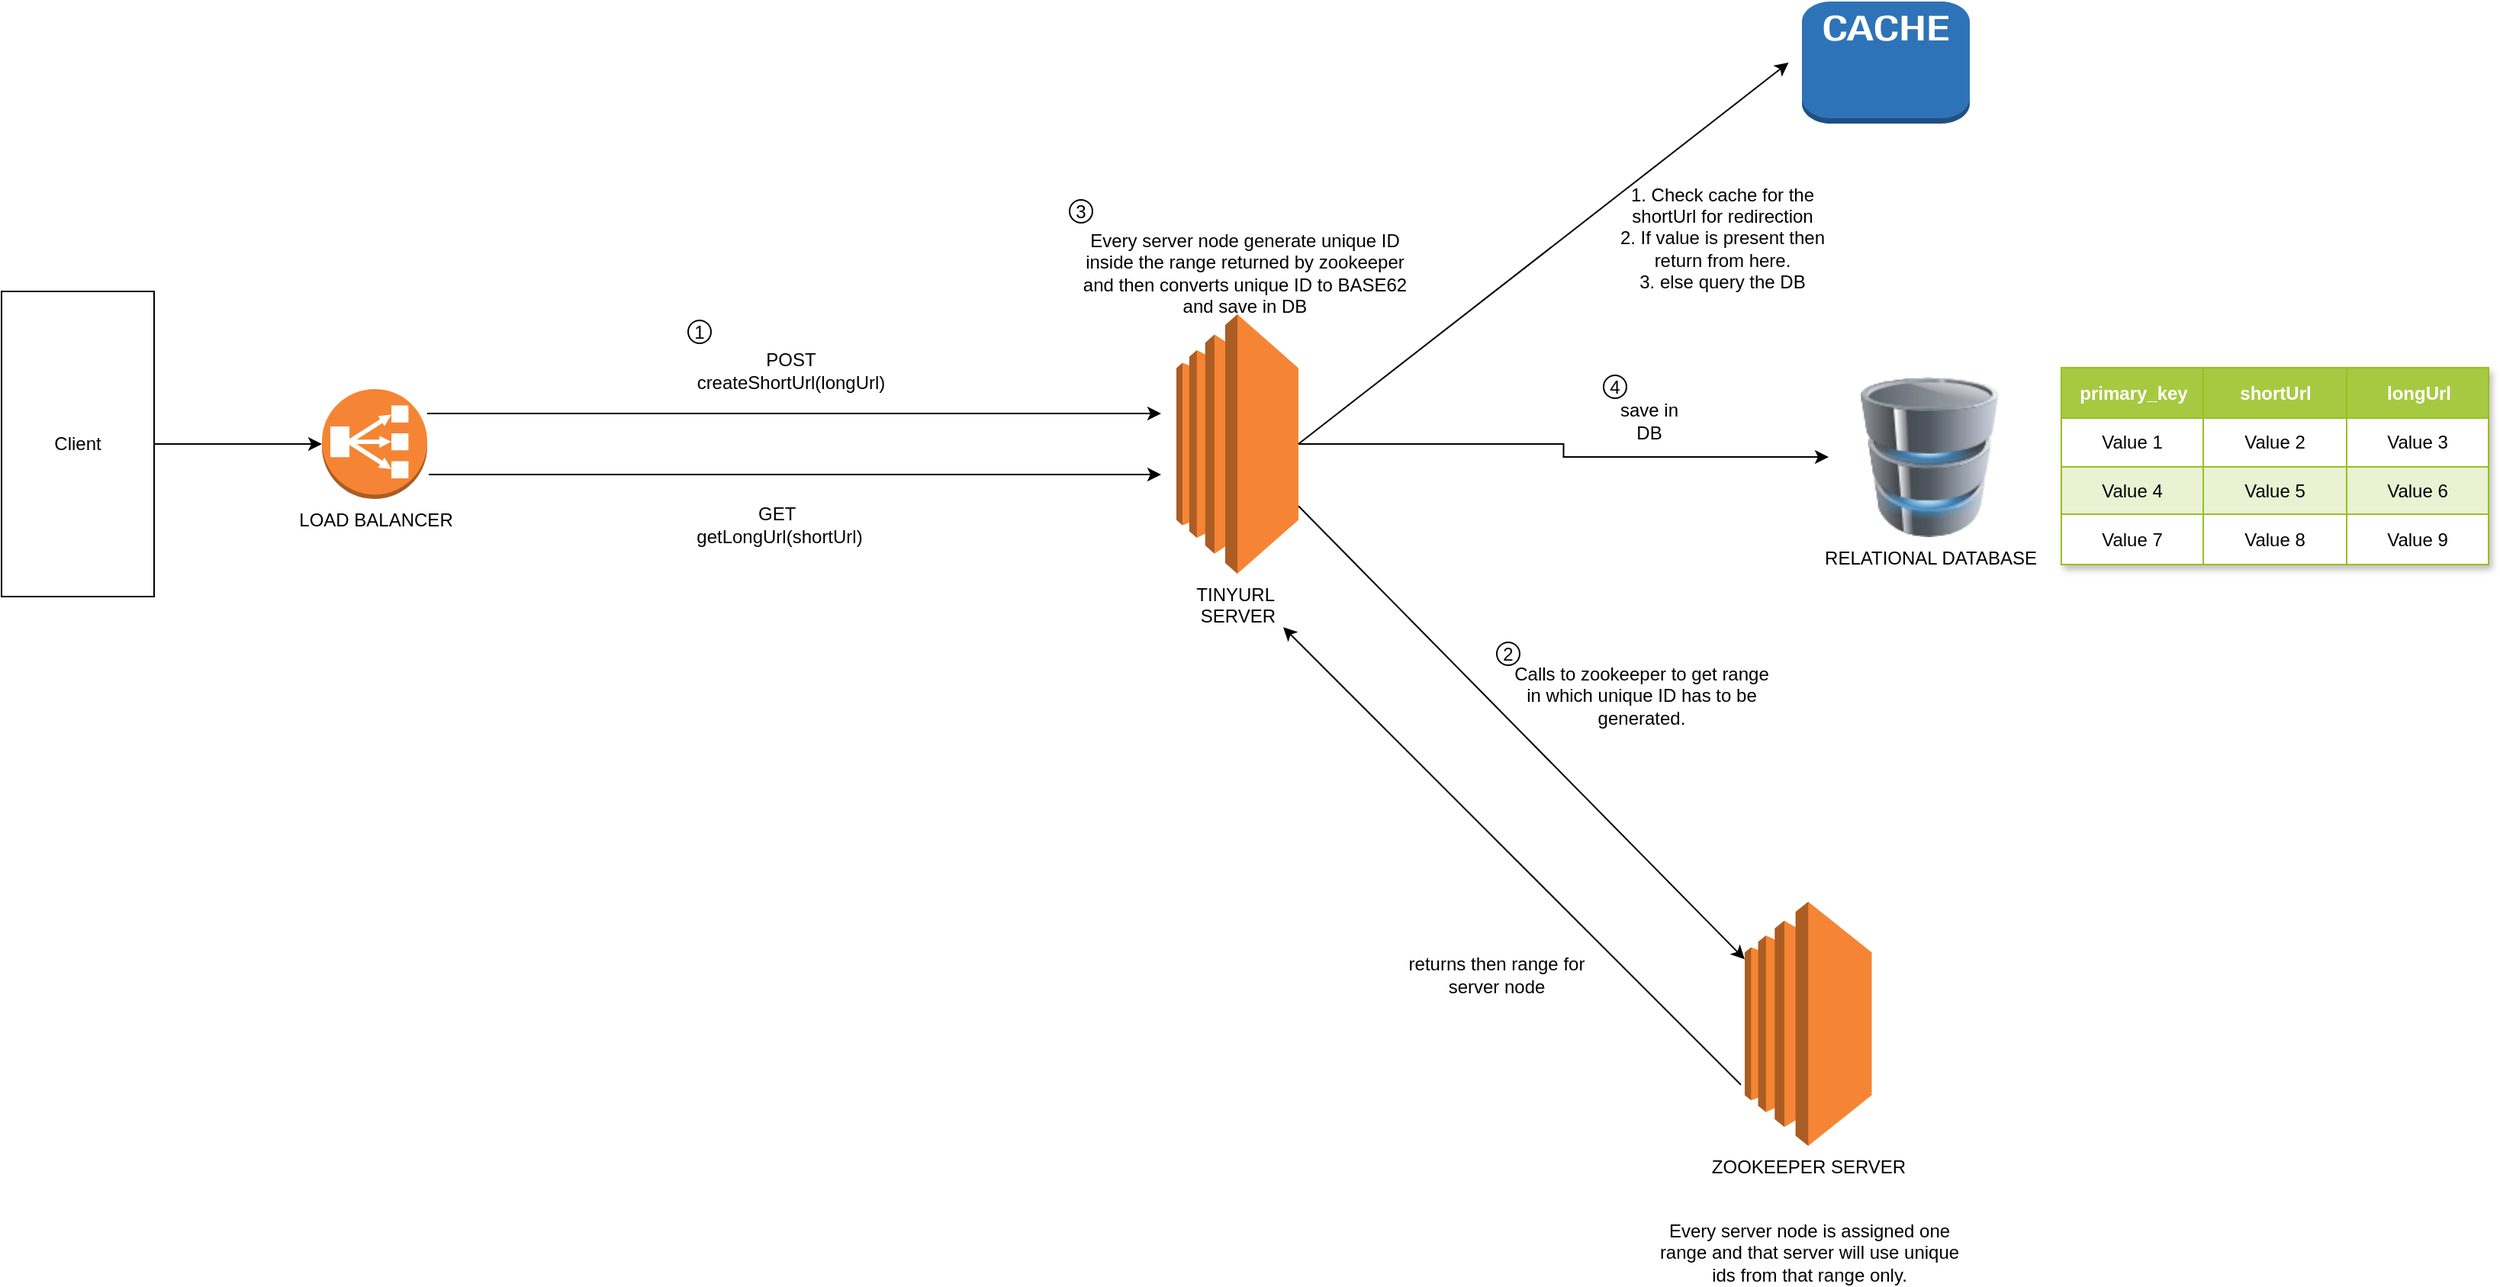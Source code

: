 <mxfile version="28.0.4">
  <diagram name="Page-1" id="WLU-mKK_O1FpjmatcDbD">
    <mxGraphModel dx="2084" dy="1068" grid="1" gridSize="10" guides="1" tooltips="1" connect="1" arrows="1" fold="1" page="1" pageScale="1" pageWidth="850" pageHeight="1100" math="0" shadow="0">
      <root>
        <mxCell id="0" />
        <mxCell id="1" parent="0" />
        <mxCell id="V-Us8RqWjLm5NdsBhYOH-5" style="edgeStyle=orthogonalEdgeStyle;rounded=0;orthogonalLoop=1;jettySize=auto;html=1;" parent="1" source="V-Us8RqWjLm5NdsBhYOH-1" target="V-Us8RqWjLm5NdsBhYOH-4" edge="1">
          <mxGeometry relative="1" as="geometry" />
        </mxCell>
        <mxCell id="V-Us8RqWjLm5NdsBhYOH-1" value="Client" style="rounded=0;whiteSpace=wrap;html=1;" parent="1" vertex="1">
          <mxGeometry x="40" y="200" width="100" height="200" as="geometry" />
        </mxCell>
        <mxCell id="V-Us8RqWjLm5NdsBhYOH-3" style="edgeStyle=orthogonalEdgeStyle;rounded=0;orthogonalLoop=1;jettySize=auto;html=1;exitX=0.5;exitY=1;exitDx=0;exitDy=0;" parent="1" source="V-Us8RqWjLm5NdsBhYOH-1" target="V-Us8RqWjLm5NdsBhYOH-1" edge="1">
          <mxGeometry relative="1" as="geometry" />
        </mxCell>
        <mxCell id="V-Us8RqWjLm5NdsBhYOH-4" value="LOAD BALANCER" style="outlineConnect=0;dashed=0;verticalLabelPosition=bottom;verticalAlign=top;align=center;html=1;shape=mxgraph.aws3.classic_load_balancer;fillColor=#F58534;gradientColor=none;" parent="1" vertex="1">
          <mxGeometry x="250" y="264" width="69" height="72" as="geometry" />
        </mxCell>
        <mxCell id="V-Us8RqWjLm5NdsBhYOH-17" style="edgeStyle=orthogonalEdgeStyle;rounded=0;orthogonalLoop=1;jettySize=auto;html=1;" parent="1" source="V-Us8RqWjLm5NdsBhYOH-6" target="V-Us8RqWjLm5NdsBhYOH-15" edge="1">
          <mxGeometry relative="1" as="geometry" />
        </mxCell>
        <mxCell id="V-Us8RqWjLm5NdsBhYOH-6" value="TINYURL&amp;nbsp;&lt;div&gt;SERVER&lt;/div&gt;" style="outlineConnect=0;dashed=0;verticalLabelPosition=bottom;verticalAlign=top;align=center;html=1;shape=mxgraph.aws3.ec2;fillColor=#F58534;gradientColor=none;" parent="1" vertex="1">
          <mxGeometry x="810" y="215" width="80" height="170" as="geometry" />
        </mxCell>
        <mxCell id="V-Us8RqWjLm5NdsBhYOH-10" style="edgeStyle=orthogonalEdgeStyle;rounded=0;orthogonalLoop=1;jettySize=auto;html=1;" parent="1" edge="1">
          <mxGeometry relative="1" as="geometry">
            <mxPoint x="319" y="280" as="sourcePoint" />
            <mxPoint x="800" y="280" as="targetPoint" />
          </mxGeometry>
        </mxCell>
        <mxCell id="V-Us8RqWjLm5NdsBhYOH-12" value="" style="outlineConnect=0;dashed=0;verticalLabelPosition=bottom;verticalAlign=top;align=center;html=1;shape=mxgraph.aws3.cache_node;fillColor=#2E73B8;gradientColor=none;" parent="1" vertex="1">
          <mxGeometry x="1220" y="10" width="110" height="80" as="geometry" />
        </mxCell>
        <mxCell id="V-Us8RqWjLm5NdsBhYOH-14" value="" style="endArrow=classic;html=1;rounded=0;exitX=1;exitY=0.5;exitDx=0;exitDy=0;exitPerimeter=0;entryX=0;entryY=0.5;entryDx=0;entryDy=0;entryPerimeter=0;" parent="1" source="V-Us8RqWjLm5NdsBhYOH-6" edge="1">
          <mxGeometry width="50" height="50" relative="1" as="geometry">
            <mxPoint x="1430" y="510" as="sourcePoint" />
            <mxPoint x="1211.25" y="50" as="targetPoint" />
          </mxGeometry>
        </mxCell>
        <mxCell id="V-Us8RqWjLm5NdsBhYOH-15" value="RELATIONAL DATABASE" style="image;html=1;image=img/lib/clip_art/computers/Database_128x128.png" parent="1" vertex="1">
          <mxGeometry x="1237.5" y="256" width="132.5" height="105" as="geometry" />
        </mxCell>
        <mxCell id="V-Us8RqWjLm5NdsBhYOH-52" value="ZOOKEEPER SERVER" style="outlineConnect=0;dashed=0;verticalLabelPosition=bottom;verticalAlign=top;align=center;html=1;shape=mxgraph.aws3.ec2;fillColor=#F58534;gradientColor=none;" parent="1" vertex="1">
          <mxGeometry x="1182.5" y="600" width="83.25" height="160" as="geometry" />
        </mxCell>
        <mxCell id="V-Us8RqWjLm5NdsBhYOH-56" value="" style="endArrow=classic;html=1;rounded=0;" parent="1" source="V-Us8RqWjLm5NdsBhYOH-6" target="V-Us8RqWjLm5NdsBhYOH-52" edge="1">
          <mxGeometry width="50" height="50" relative="1" as="geometry">
            <mxPoint x="1010" y="530" as="sourcePoint" />
            <mxPoint x="1060" y="480" as="targetPoint" />
          </mxGeometry>
        </mxCell>
        <mxCell id="V-Us8RqWjLm5NdsBhYOH-57" value="POST &lt;br&gt;createShortUrl(longUrl)" style="text;html=1;align=center;verticalAlign=middle;whiteSpace=wrap;rounded=0;" parent="1" vertex="1">
          <mxGeometry x="490" y="234" width="135" height="36" as="geometry" />
        </mxCell>
        <mxCell id="V-Us8RqWjLm5NdsBhYOH-58" value="1" style="ellipse;whiteSpace=wrap;html=1;aspect=fixed;" parent="1" vertex="1">
          <mxGeometry x="490" y="219" width="15" height="15" as="geometry" />
        </mxCell>
        <mxCell id="V-Us8RqWjLm5NdsBhYOH-59" value="Calls to zookeeper to get range in which unique ID has to be generated." style="text;html=1;align=center;verticalAlign=middle;whiteSpace=wrap;rounded=0;" parent="1" vertex="1">
          <mxGeometry x="1030" y="450" width="170" height="30" as="geometry" />
        </mxCell>
        <mxCell id="V-Us8RqWjLm5NdsBhYOH-60" value="Every server node is assigned one range and that server will use unique ids from that range only." style="text;html=1;align=center;verticalAlign=middle;whiteSpace=wrap;rounded=0;" parent="1" vertex="1">
          <mxGeometry x="1120" y="810" width="210" height="40" as="geometry" />
        </mxCell>
        <mxCell id="V-Us8RqWjLm5NdsBhYOH-61" value="" style="endArrow=classic;html=1;rounded=0;" parent="1" edge="1">
          <mxGeometry width="50" height="50" relative="1" as="geometry">
            <mxPoint x="1180" y="720" as="sourcePoint" />
            <mxPoint x="880" y="420" as="targetPoint" />
          </mxGeometry>
        </mxCell>
        <mxCell id="V-Us8RqWjLm5NdsBhYOH-62" value="2" style="ellipse;whiteSpace=wrap;html=1;aspect=fixed;" parent="1" vertex="1">
          <mxGeometry x="1020" y="430" width="15" height="15" as="geometry" />
        </mxCell>
        <mxCell id="V-Us8RqWjLm5NdsBhYOH-63" value="1. Check cache for the shortUrl for redirection&lt;br&gt;2. If value is present then return from here.&lt;br&gt;3. else query the DB" style="text;html=1;align=center;verticalAlign=middle;whiteSpace=wrap;rounded=0;" parent="1" vertex="1">
          <mxGeometry x="1097.5" y="130" width="140" height="70" as="geometry" />
        </mxCell>
        <mxCell id="V-Us8RqWjLm5NdsBhYOH-64" value="Every server node generate unique ID inside the range returned by zookeeper and then converts unique ID to BASE62 and save in DB" style="text;html=1;align=center;verticalAlign=middle;whiteSpace=wrap;rounded=0;" parent="1" vertex="1">
          <mxGeometry x="740" y="130" width="230" height="115" as="geometry" />
        </mxCell>
        <mxCell id="V-Us8RqWjLm5NdsBhYOH-31" value="Assets" style="childLayout=tableLayout;recursiveResize=0;strokeColor=#98bf21;fillColor=#A7C942;shadow=1;" parent="1" vertex="1">
          <mxGeometry x="1390" y="250" width="280" height="129" as="geometry" />
        </mxCell>
        <mxCell id="V-Us8RqWjLm5NdsBhYOH-32" style="shape=tableRow;horizontal=0;startSize=0;swimlaneHead=0;swimlaneBody=0;top=0;left=0;bottom=0;right=0;dropTarget=0;collapsible=0;recursiveResize=0;expand=0;fontStyle=0;strokeColor=inherit;fillColor=#ffffff;" parent="V-Us8RqWjLm5NdsBhYOH-31" vertex="1">
          <mxGeometry width="280" height="33" as="geometry" />
        </mxCell>
        <mxCell id="V-Us8RqWjLm5NdsBhYOH-33" value="primary_key" style="connectable=0;recursiveResize=0;strokeColor=inherit;fillColor=#A7C942;align=center;fontStyle=1;fontColor=#FFFFFF;html=1;" parent="V-Us8RqWjLm5NdsBhYOH-32" vertex="1">
          <mxGeometry width="93" height="33" as="geometry">
            <mxRectangle width="93" height="33" as="alternateBounds" />
          </mxGeometry>
        </mxCell>
        <mxCell id="V-Us8RqWjLm5NdsBhYOH-34" value="shortUrl" style="connectable=0;recursiveResize=0;strokeColor=inherit;fillColor=#A7C942;align=center;fontStyle=1;fontColor=#FFFFFF;html=1;" parent="V-Us8RqWjLm5NdsBhYOH-32" vertex="1">
          <mxGeometry x="93" width="94" height="33" as="geometry">
            <mxRectangle width="94" height="33" as="alternateBounds" />
          </mxGeometry>
        </mxCell>
        <mxCell id="V-Us8RqWjLm5NdsBhYOH-35" value="longUrl" style="connectable=0;recursiveResize=0;strokeColor=inherit;fillColor=#A7C942;align=center;fontStyle=1;fontColor=#FFFFFF;html=1;" parent="V-Us8RqWjLm5NdsBhYOH-32" vertex="1">
          <mxGeometry x="187" width="93" height="33" as="geometry">
            <mxRectangle width="93" height="33" as="alternateBounds" />
          </mxGeometry>
        </mxCell>
        <mxCell id="V-Us8RqWjLm5NdsBhYOH-36" value="" style="shape=tableRow;horizontal=0;startSize=0;swimlaneHead=0;swimlaneBody=0;top=0;left=0;bottom=0;right=0;dropTarget=0;collapsible=0;recursiveResize=0;expand=0;fontStyle=0;strokeColor=inherit;fillColor=#ffffff;" parent="V-Us8RqWjLm5NdsBhYOH-31" vertex="1">
          <mxGeometry y="33" width="280" height="32" as="geometry" />
        </mxCell>
        <mxCell id="V-Us8RqWjLm5NdsBhYOH-37" value="Value 1" style="connectable=0;recursiveResize=0;strokeColor=inherit;fillColor=inherit;align=center;whiteSpace=wrap;html=1;" parent="V-Us8RqWjLm5NdsBhYOH-36" vertex="1">
          <mxGeometry width="93" height="32" as="geometry">
            <mxRectangle width="93" height="32" as="alternateBounds" />
          </mxGeometry>
        </mxCell>
        <mxCell id="V-Us8RqWjLm5NdsBhYOH-38" value="Value 2" style="connectable=0;recursiveResize=0;strokeColor=inherit;fillColor=inherit;align=center;whiteSpace=wrap;html=1;" parent="V-Us8RqWjLm5NdsBhYOH-36" vertex="1">
          <mxGeometry x="93" width="94" height="32" as="geometry">
            <mxRectangle width="94" height="32" as="alternateBounds" />
          </mxGeometry>
        </mxCell>
        <mxCell id="V-Us8RqWjLm5NdsBhYOH-39" value="Value 3" style="connectable=0;recursiveResize=0;strokeColor=inherit;fillColor=inherit;align=center;whiteSpace=wrap;html=1;" parent="V-Us8RqWjLm5NdsBhYOH-36" vertex="1">
          <mxGeometry x="187" width="93" height="32" as="geometry">
            <mxRectangle width="93" height="32" as="alternateBounds" />
          </mxGeometry>
        </mxCell>
        <mxCell id="V-Us8RqWjLm5NdsBhYOH-40" value="" style="shape=tableRow;horizontal=0;startSize=0;swimlaneHead=0;swimlaneBody=0;top=0;left=0;bottom=0;right=0;dropTarget=0;collapsible=0;recursiveResize=0;expand=0;fontStyle=1;strokeColor=inherit;fillColor=#EAF2D3;" parent="V-Us8RqWjLm5NdsBhYOH-31" vertex="1">
          <mxGeometry y="65" width="280" height="31" as="geometry" />
        </mxCell>
        <mxCell id="V-Us8RqWjLm5NdsBhYOH-41" value="Value 4" style="connectable=0;recursiveResize=0;strokeColor=inherit;fillColor=inherit;whiteSpace=wrap;html=1;" parent="V-Us8RqWjLm5NdsBhYOH-40" vertex="1">
          <mxGeometry width="93" height="31" as="geometry">
            <mxRectangle width="93" height="31" as="alternateBounds" />
          </mxGeometry>
        </mxCell>
        <mxCell id="V-Us8RqWjLm5NdsBhYOH-42" value="Value 5" style="connectable=0;recursiveResize=0;strokeColor=inherit;fillColor=inherit;whiteSpace=wrap;html=1;" parent="V-Us8RqWjLm5NdsBhYOH-40" vertex="1">
          <mxGeometry x="93" width="94" height="31" as="geometry">
            <mxRectangle width="94" height="31" as="alternateBounds" />
          </mxGeometry>
        </mxCell>
        <mxCell id="V-Us8RqWjLm5NdsBhYOH-43" value="Value 6" style="connectable=0;recursiveResize=0;strokeColor=inherit;fillColor=inherit;whiteSpace=wrap;html=1;" parent="V-Us8RqWjLm5NdsBhYOH-40" vertex="1">
          <mxGeometry x="187" width="93" height="31" as="geometry">
            <mxRectangle width="93" height="31" as="alternateBounds" />
          </mxGeometry>
        </mxCell>
        <mxCell id="V-Us8RqWjLm5NdsBhYOH-44" value="" style="shape=tableRow;horizontal=0;startSize=0;swimlaneHead=0;swimlaneBody=0;top=0;left=0;bottom=0;right=0;dropTarget=0;collapsible=0;recursiveResize=0;expand=0;fontStyle=0;strokeColor=inherit;fillColor=#ffffff;" parent="V-Us8RqWjLm5NdsBhYOH-31" vertex="1">
          <mxGeometry y="96" width="280" height="33" as="geometry" />
        </mxCell>
        <mxCell id="V-Us8RqWjLm5NdsBhYOH-45" value="Value 7" style="connectable=0;recursiveResize=0;strokeColor=inherit;fillColor=inherit;fontStyle=0;align=center;whiteSpace=wrap;html=1;" parent="V-Us8RqWjLm5NdsBhYOH-44" vertex="1">
          <mxGeometry width="93" height="33" as="geometry">
            <mxRectangle width="93" height="33" as="alternateBounds" />
          </mxGeometry>
        </mxCell>
        <mxCell id="V-Us8RqWjLm5NdsBhYOH-46" value="Value 8" style="connectable=0;recursiveResize=0;strokeColor=inherit;fillColor=inherit;fontStyle=0;align=center;whiteSpace=wrap;html=1;" parent="V-Us8RqWjLm5NdsBhYOH-44" vertex="1">
          <mxGeometry x="93" width="94" height="33" as="geometry">
            <mxRectangle width="94" height="33" as="alternateBounds" />
          </mxGeometry>
        </mxCell>
        <mxCell id="V-Us8RqWjLm5NdsBhYOH-47" value="Value 9" style="connectable=0;recursiveResize=0;strokeColor=inherit;fillColor=inherit;fontStyle=0;align=center;whiteSpace=wrap;html=1;" parent="V-Us8RqWjLm5NdsBhYOH-44" vertex="1">
          <mxGeometry x="187" width="93" height="33" as="geometry">
            <mxRectangle width="93" height="33" as="alternateBounds" />
          </mxGeometry>
        </mxCell>
        <mxCell id="V-Us8RqWjLm5NdsBhYOH-66" value="returns then range for server node" style="text;html=1;align=center;verticalAlign=middle;whiteSpace=wrap;rounded=0;" parent="1" vertex="1">
          <mxGeometry x="960" y="630" width="120" height="35" as="geometry" />
        </mxCell>
        <mxCell id="V-Us8RqWjLm5NdsBhYOH-67" value="save in DB" style="text;html=1;align=center;verticalAlign=middle;whiteSpace=wrap;rounded=0;" parent="1" vertex="1">
          <mxGeometry x="1090" y="270" width="60" height="30" as="geometry" />
        </mxCell>
        <mxCell id="V-Us8RqWjLm5NdsBhYOH-68" value="3" style="ellipse;whiteSpace=wrap;html=1;aspect=fixed;" parent="1" vertex="1">
          <mxGeometry x="740" y="140" width="15" height="15" as="geometry" />
        </mxCell>
        <mxCell id="V-Us8RqWjLm5NdsBhYOH-69" value="4" style="ellipse;whiteSpace=wrap;html=1;aspect=fixed;" parent="1" vertex="1">
          <mxGeometry x="1090" y="255" width="15" height="15" as="geometry" />
        </mxCell>
        <mxCell id="V-Us8RqWjLm5NdsBhYOH-70" value="" style="endArrow=classic;html=1;rounded=0;" parent="1" edge="1">
          <mxGeometry width="50" height="50" relative="1" as="geometry">
            <mxPoint x="320" y="320" as="sourcePoint" />
            <mxPoint x="800" y="320" as="targetPoint" />
          </mxGeometry>
        </mxCell>
        <mxCell id="V-Us8RqWjLm5NdsBhYOH-71" value="GET&amp;nbsp;&lt;br&gt;getLongUrl(shortUrl)" style="text;html=1;align=center;verticalAlign=middle;whiteSpace=wrap;rounded=0;" parent="1" vertex="1">
          <mxGeometry x="490" y="336" width="120" height="34" as="geometry" />
        </mxCell>
      </root>
    </mxGraphModel>
  </diagram>
</mxfile>
